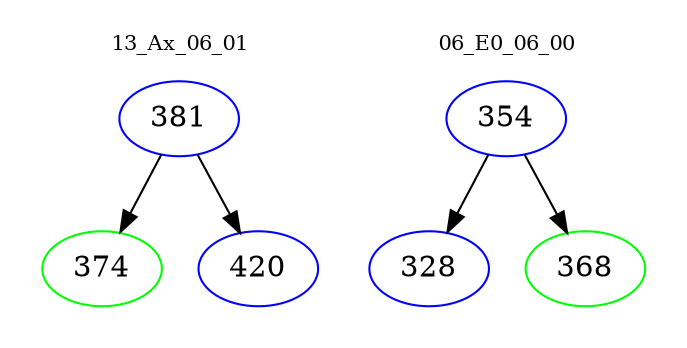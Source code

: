 digraph{
subgraph cluster_0 {
color = white
label = "13_Ax_06_01";
fontsize=10;
T0_381 [label="381", color="blue"]
T0_381 -> T0_374 [color="black"]
T0_374 [label="374", color="green"]
T0_381 -> T0_420 [color="black"]
T0_420 [label="420", color="blue"]
}
subgraph cluster_1 {
color = white
label = "06_E0_06_00";
fontsize=10;
T1_354 [label="354", color="blue"]
T1_354 -> T1_328 [color="black"]
T1_328 [label="328", color="blue"]
T1_354 -> T1_368 [color="black"]
T1_368 [label="368", color="green"]
}
}
